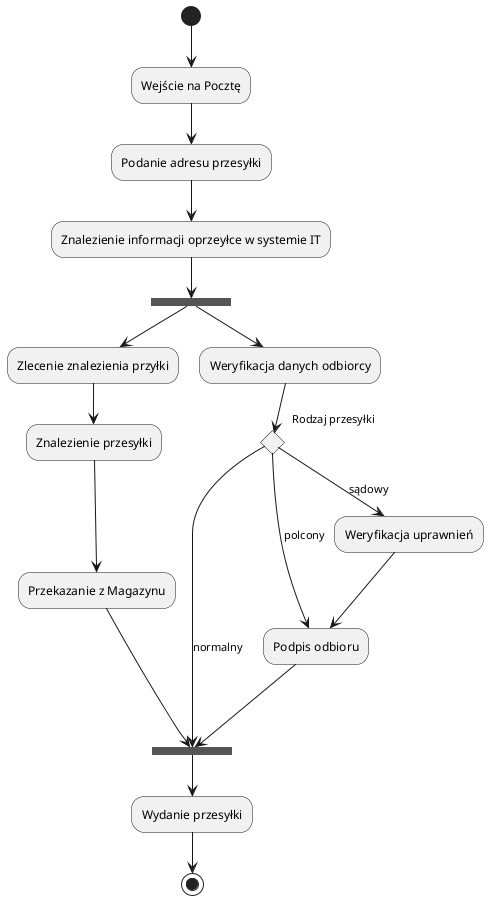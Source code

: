 @startuml

(*) --> "Wejście na Pocztę"
--> "Podanie adresu przesyłki"
--> "Znalezienie informacji oprzeyłce w systemie IT"
'Co jeśli przesyłki nie ma
'Na poczcie są dwie osoby, 
' - jedna obsługuje klientów a 
' - druga magazyn
--> ===A===
--> "Zlecenie znalezienia przyłki"
--> "Znalezienie przesyłki"
--> "Przekazanie z Magazynu"
--> ===B===
===A=== --> "Weryfikacja danych odbiorcy"
if "Rodzaj przesyłki" then 
--> [polcony] "Podpis odbioru" as Podpis
else 
-->  [normalny] ===B=== 
--> "Wydanie przesyłki" 
--> (*)
else 
--> [sądowy] "Weryfikacja uprawnień"
--> Podpis
---> ===B===
endif
@enduml